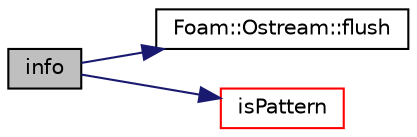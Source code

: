 digraph "info"
{
  bgcolor="transparent";
  edge [fontname="Helvetica",fontsize="10",labelfontname="Helvetica",labelfontsize="10"];
  node [fontname="Helvetica",fontsize="10",shape=record];
  rankdir="LR";
  Node131 [label="info",height=0.2,width=0.4,color="black", fillcolor="grey75", style="filled", fontcolor="black"];
  Node131 -> Node132 [color="midnightblue",fontsize="10",style="solid",fontname="Helvetica"];
  Node132 [label="Foam::Ostream::flush",height=0.2,width=0.4,color="black",URL="$a27345.html#a50ab71f4bc571f6e246b20db4b3dd131",tooltip="Flush stream. "];
  Node131 -> Node133 [color="midnightblue",fontsize="10",style="solid",fontname="Helvetica"];
  Node133 [label="isPattern",height=0.2,width=0.4,color="red",URL="$a29569.html#a04a0151af2fb802822ddc826de05dace",tooltip="Should be treated as a match rather than a literal string? "];
}
